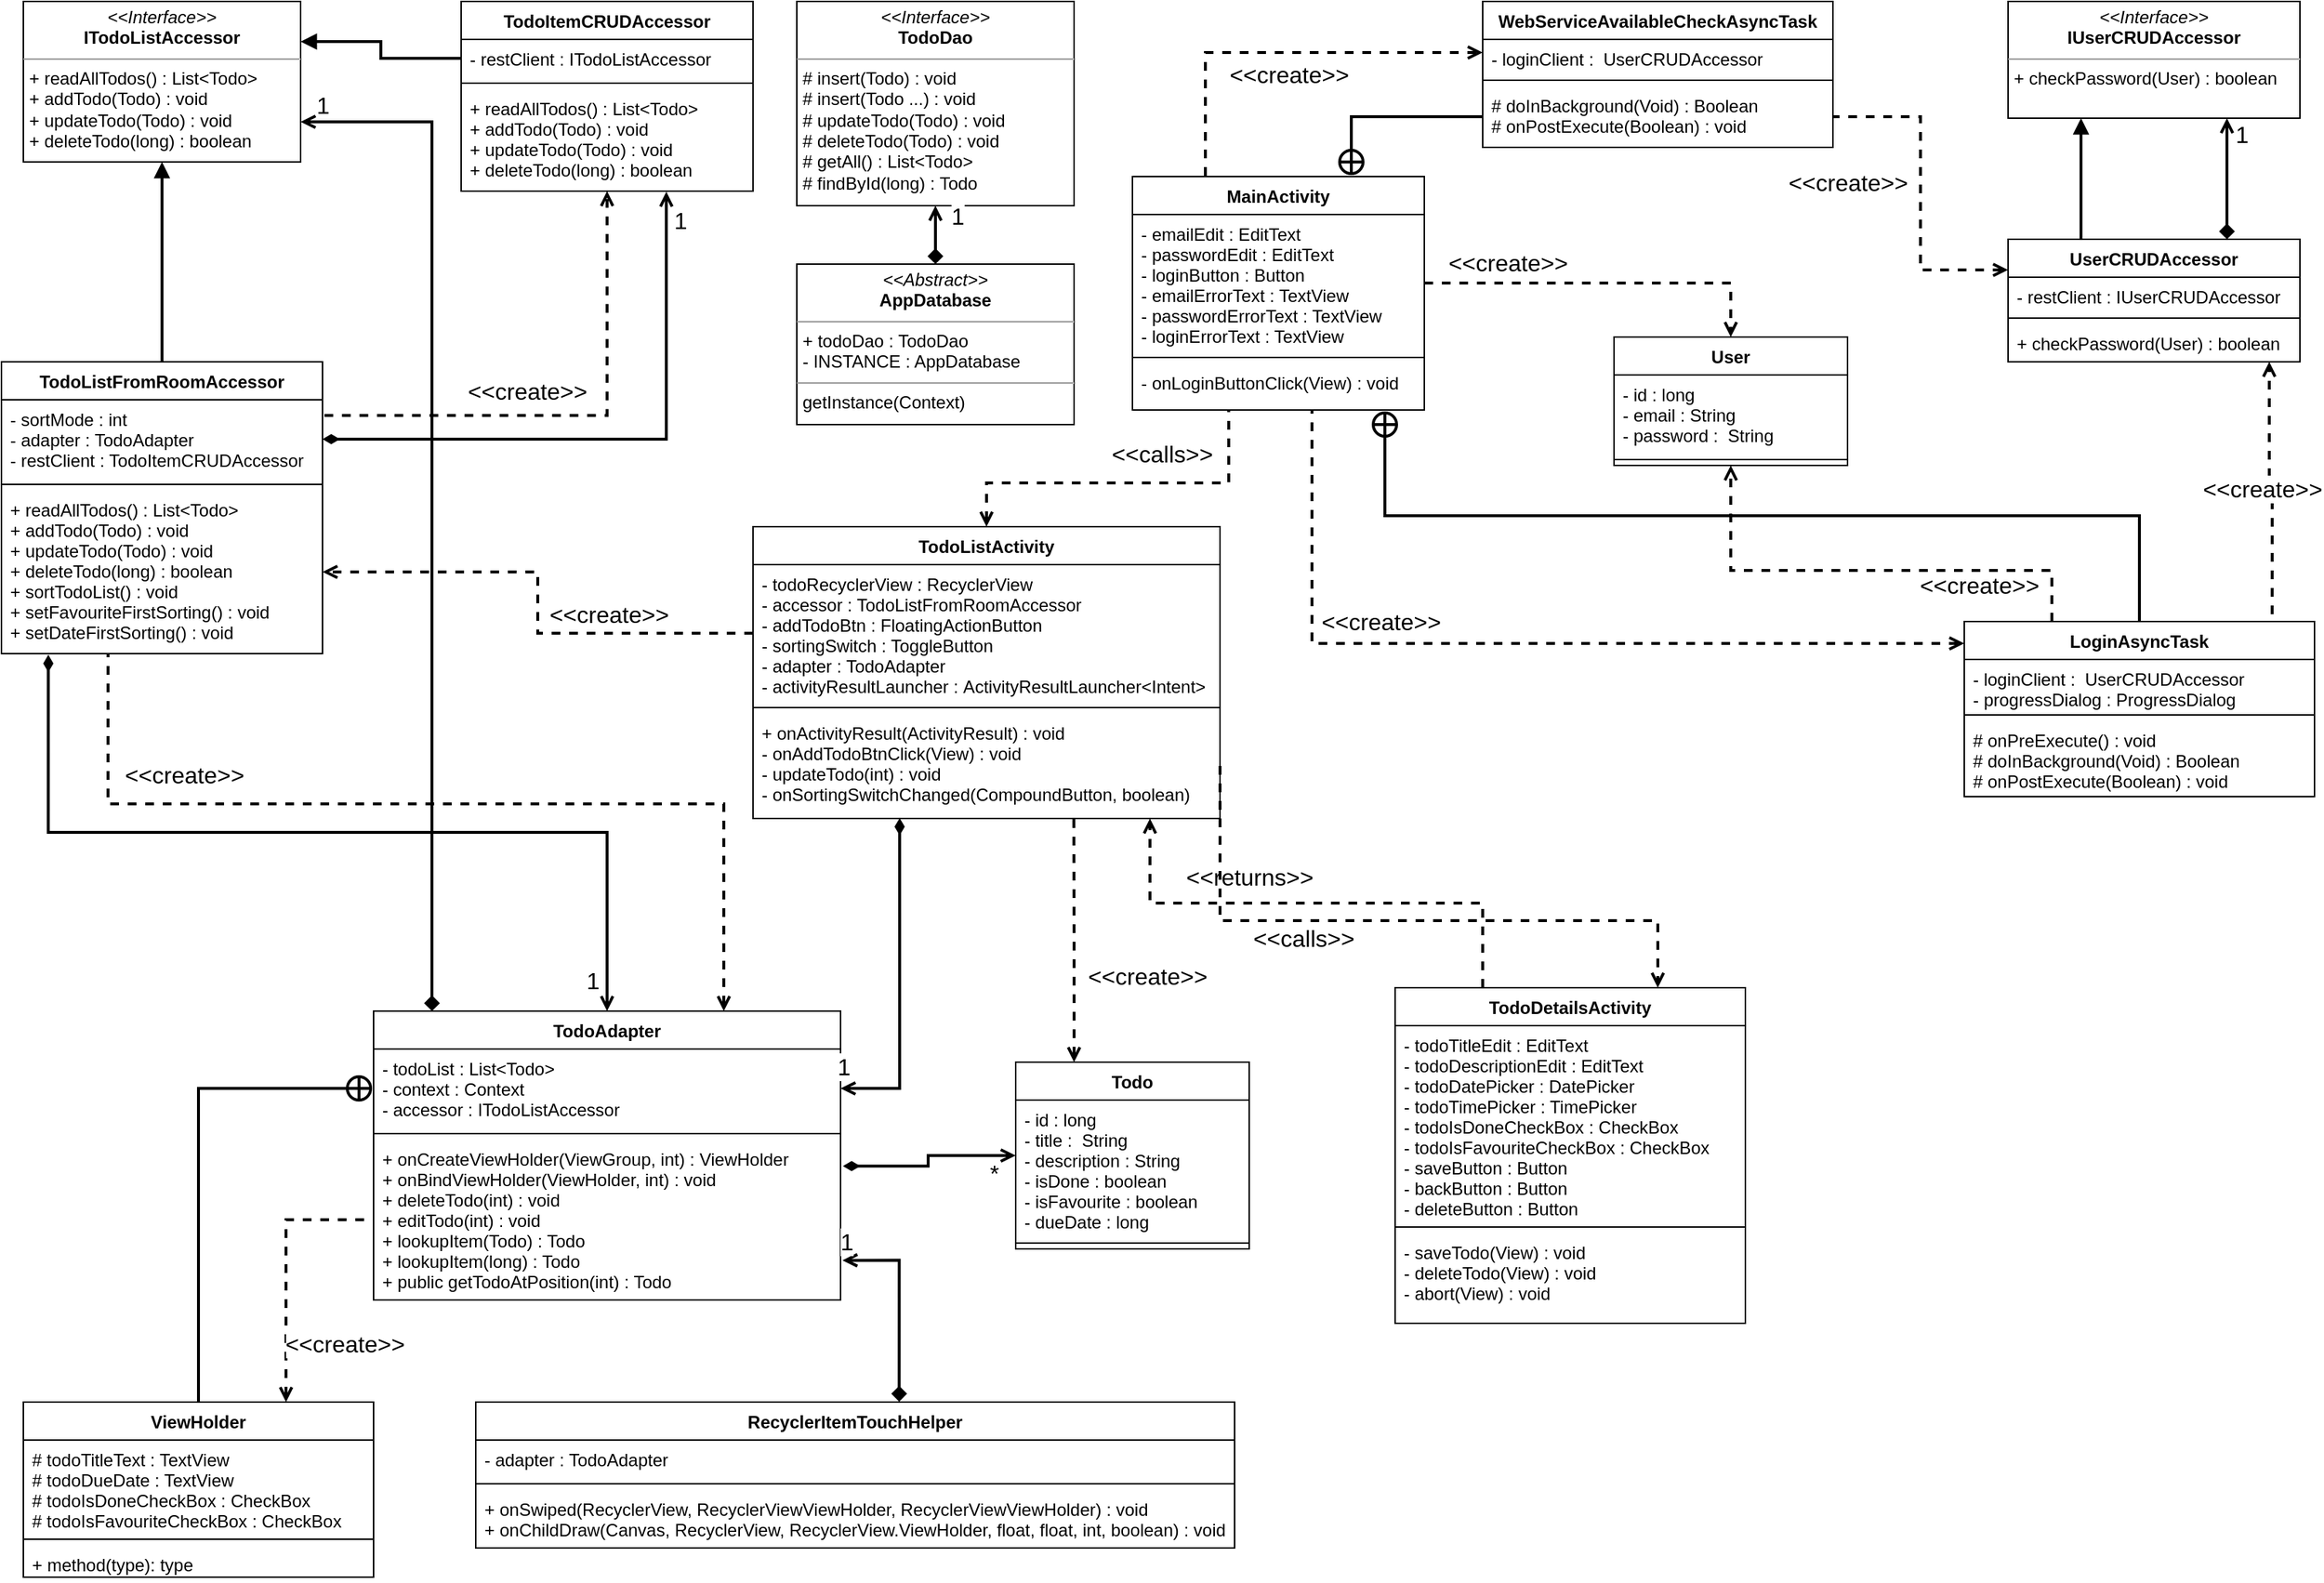 <mxfile version="20.5.3" type="embed"><diagram id="6t6grnH7xBqfOtE5CZCD" name="Page-1"><mxGraphModel dx="2167" dy="1180" grid="1" gridSize="10" guides="1" tooltips="1" connect="1" arrows="1" fold="1" page="1" pageScale="1" pageWidth="1654" pageHeight="1169" math="0" shadow="0"><root><mxCell id="0"/><mxCell id="1" parent="0"/><mxCell id="2" value="MainActivity" style="swimlane;fontStyle=1;align=center;verticalAlign=top;childLayout=stackLayout;horizontal=1;startSize=26;horizontalStack=0;resizeParent=1;resizeParentMax=0;resizeLast=0;collapsible=1;marginBottom=0;" vertex="1" parent="1"><mxGeometry x="800" y="160" width="200" height="160" as="geometry"/></mxCell><mxCell id="3" value="- emailEdit : EditText&#10;- passwordEdit : EditText&#10;- loginButton : Button&#10;- emailErrorText : TextView&#10;- passwordErrorText : TextView&#10;- loginErrorText : TextView" style="text;strokeColor=none;fillColor=none;align=left;verticalAlign=top;spacingLeft=4;spacingRight=4;overflow=hidden;rotatable=0;points=[[0,0.5],[1,0.5]];portConstraint=eastwest;" vertex="1" parent="2"><mxGeometry y="26" width="200" height="94" as="geometry"/></mxCell><mxCell id="4" value="" style="line;strokeWidth=1;fillColor=none;align=left;verticalAlign=middle;spacingTop=-1;spacingLeft=3;spacingRight=3;rotatable=0;labelPosition=right;points=[];portConstraint=eastwest;strokeColor=inherit;" vertex="1" parent="2"><mxGeometry y="120" width="200" height="8" as="geometry"/></mxCell><mxCell id="5" value="- onLoginButtonClick(View) : void" style="text;strokeColor=none;fillColor=none;align=left;verticalAlign=top;spacingLeft=4;spacingRight=4;overflow=hidden;rotatable=0;points=[[0,0.5],[1,0.5]];portConstraint=eastwest;" vertex="1" parent="2"><mxGeometry y="128" width="200" height="32" as="geometry"/></mxCell><mxCell id="93" style="edgeStyle=orthogonalEdgeStyle;rounded=0;orthogonalLoop=1;jettySize=auto;html=1;exitX=0;exitY=0.25;exitDx=0;exitDy=0;dashed=1;strokeColor=default;strokeWidth=2;fontSize=16;startArrow=open;startFill=0;endArrow=none;endFill=0;startSize=6;endSize=6;entryX=0.25;entryY=0;entryDx=0;entryDy=0;" edge="1" parent="1" target="2"><mxGeometry relative="1" as="geometry"><mxPoint x="1040" y="75" as="sourcePoint"/><mxPoint x="860" y="120" as="targetPoint"/><Array as="points"><mxPoint x="850" y="75"/></Array></mxGeometry></mxCell><mxCell id="94" value="&amp;lt;&amp;lt;create&amp;gt;&amp;gt;" style="edgeLabel;html=1;align=center;verticalAlign=middle;resizable=0;points=[];fontSize=16;" vertex="1" connectable="0" parent="93"><mxGeometry x="-0.028" y="1" relative="1" as="geometry"><mxPoint y="14" as="offset"/></mxGeometry></mxCell><mxCell id="6" value="WebServiceAvailableCheckAsyncTask" style="swimlane;fontStyle=1;align=center;verticalAlign=top;childLayout=stackLayout;horizontal=1;startSize=26;horizontalStack=0;resizeParent=1;resizeParentMax=0;resizeLast=0;collapsible=1;marginBottom=0;" vertex="1" parent="1"><mxGeometry x="1040" y="40" width="240" height="100" as="geometry"/></mxCell><mxCell id="7" value="- loginClient :  UserCRUDAccessor" style="text;strokeColor=none;fillColor=none;align=left;verticalAlign=top;spacingLeft=4;spacingRight=4;overflow=hidden;rotatable=0;points=[[0,0.5],[1,0.5]];portConstraint=eastwest;" vertex="1" parent="6"><mxGeometry y="26" width="240" height="24" as="geometry"/></mxCell><mxCell id="8" value="" style="line;strokeWidth=1;fillColor=none;align=left;verticalAlign=middle;spacingTop=-1;spacingLeft=3;spacingRight=3;rotatable=0;labelPosition=right;points=[];portConstraint=eastwest;strokeColor=inherit;" vertex="1" parent="6"><mxGeometry y="50" width="240" height="8" as="geometry"/></mxCell><mxCell id="9" value="# doInBackground(Void) : Boolean&#10;# onPostExecute(Boolean) : void" style="text;strokeColor=none;fillColor=none;align=left;verticalAlign=top;spacingLeft=4;spacingRight=4;overflow=hidden;rotatable=0;points=[[0,0.5],[1,0.5]];portConstraint=eastwest;" vertex="1" parent="6"><mxGeometry y="58" width="240" height="42" as="geometry"/></mxCell><mxCell id="73" style="edgeStyle=orthogonalEdgeStyle;rounded=0;orthogonalLoop=1;jettySize=auto;html=1;exitX=0.5;exitY=0;exitDx=0;exitDy=0;entryX=0.865;entryY=1;entryDx=0;entryDy=0;entryPerimeter=0;strokeWidth=2;startArrow=none;startFill=0;endArrow=circlePlus;endFill=0;strokeColor=default;" edge="1" parent="1" source="11" target="5"><mxGeometry relative="1" as="geometry"/></mxCell><mxCell id="83" style="edgeStyle=orthogonalEdgeStyle;rounded=0;orthogonalLoop=1;jettySize=auto;html=1;entryX=0.5;entryY=1;entryDx=0;entryDy=0;dashed=1;strokeColor=default;strokeWidth=2;fontSize=16;startArrow=none;startFill=0;endArrow=open;endFill=0;startSize=6;endSize=6;exitX=0.25;exitY=0;exitDx=0;exitDy=0;" edge="1" parent="1" source="11" target="31"><mxGeometry relative="1" as="geometry"><Array as="points"><mxPoint x="1430" y="430"/><mxPoint x="1210" y="430"/></Array></mxGeometry></mxCell><mxCell id="85" value="&amp;lt;&amp;lt;create&amp;gt;&amp;gt;" style="edgeLabel;html=1;align=center;verticalAlign=middle;resizable=0;points=[];fontSize=16;" vertex="1" connectable="0" parent="83"><mxGeometry x="0.116" y="1" relative="1" as="geometry"><mxPoint x="97" y="9" as="offset"/></mxGeometry></mxCell><mxCell id="11" value="LoginAsyncTask" style="swimlane;fontStyle=1;align=center;verticalAlign=top;childLayout=stackLayout;horizontal=1;startSize=26;horizontalStack=0;resizeParent=1;resizeParentMax=0;resizeLast=0;collapsible=1;marginBottom=0;" vertex="1" parent="1"><mxGeometry x="1370" y="465" width="240" height="120" as="geometry"/></mxCell><mxCell id="12" value="- loginClient :  UserCRUDAccessor&#10;- progressDialog : ProgressDialog" style="text;strokeColor=none;fillColor=none;align=left;verticalAlign=top;spacingLeft=4;spacingRight=4;overflow=hidden;rotatable=0;points=[[0,0.5],[1,0.5]];portConstraint=eastwest;" vertex="1" parent="11"><mxGeometry y="26" width="240" height="34" as="geometry"/></mxCell><mxCell id="13" value="" style="line;strokeWidth=1;fillColor=none;align=left;verticalAlign=middle;spacingTop=-1;spacingLeft=3;spacingRight=3;rotatable=0;labelPosition=right;points=[];portConstraint=eastwest;strokeColor=inherit;" vertex="1" parent="11"><mxGeometry y="60" width="240" height="8" as="geometry"/></mxCell><mxCell id="14" value="# onPreExecute() : void&#10;# doInBackground(Void) : Boolean&#10;# onPostExecute(Boolean) : void" style="text;strokeColor=none;fillColor=none;align=left;verticalAlign=top;spacingLeft=4;spacingRight=4;overflow=hidden;rotatable=0;points=[[0,0.5],[1,0.5]];portConstraint=eastwest;" vertex="1" parent="11"><mxGeometry y="68" width="240" height="52" as="geometry"/></mxCell><mxCell id="151" style="edgeStyle=orthogonalEdgeStyle;rounded=0;orthogonalLoop=1;jettySize=auto;html=1;exitX=0.25;exitY=0;exitDx=0;exitDy=0;dashed=1;strokeColor=default;strokeWidth=2;fontSize=16;startArrow=none;startFill=0;endArrow=open;endFill=0;startSize=6;endSize=6;entryX=0.85;entryY=1;entryDx=0;entryDy=0;entryPerimeter=0;" edge="1" parent="1" source="15" target="22"><mxGeometry relative="1" as="geometry"><mxPoint x="810" y="560" as="targetPoint"/></mxGeometry></mxCell><mxCell id="152" value="&amp;lt;&amp;lt;returns&amp;gt;&amp;gt;" style="edgeLabel;html=1;align=center;verticalAlign=middle;resizable=0;points=[];fontSize=16;" vertex="1" connectable="0" parent="151"><mxGeometry x="0.059" relative="1" as="geometry"><mxPoint x="-36" y="-18" as="offset"/></mxGeometry></mxCell><mxCell id="15" value="TodoDetailsActivity" style="swimlane;fontStyle=1;align=center;verticalAlign=top;childLayout=stackLayout;horizontal=1;startSize=26;horizontalStack=0;resizeParent=1;resizeParentMax=0;resizeLast=0;collapsible=1;marginBottom=0;" vertex="1" parent="1"><mxGeometry x="980" y="716" width="240" height="230" as="geometry"/></mxCell><mxCell id="16" value="- todoTitleEdit : EditText&#10;- todoDescriptionEdit : EditText&#10;- todoDatePicker : DatePicker&#10;- todoTimePicker : TimePicker&#10;- todoIsDoneCheckBox : CheckBox&#10;- todoIsFavouriteCheckBox : CheckBox&#10;- saveButton : Button&#10;- backButton : Button&#10;- deleteButton : Button" style="text;strokeColor=none;fillColor=none;align=left;verticalAlign=top;spacingLeft=4;spacingRight=4;overflow=hidden;rotatable=0;points=[[0,0.5],[1,0.5]];portConstraint=eastwest;" vertex="1" parent="15"><mxGeometry y="26" width="240" height="134" as="geometry"/></mxCell><mxCell id="17" value="" style="line;strokeWidth=1;fillColor=none;align=left;verticalAlign=middle;spacingTop=-1;spacingLeft=3;spacingRight=3;rotatable=0;labelPosition=right;points=[];portConstraint=eastwest;strokeColor=inherit;" vertex="1" parent="15"><mxGeometry y="160" width="240" height="8" as="geometry"/></mxCell><mxCell id="18" value="- saveTodo(View) : void&#10;- deleteTodo(View) : void&#10;- abort(View) : void" style="text;strokeColor=none;fillColor=none;align=left;verticalAlign=top;spacingLeft=4;spacingRight=4;overflow=hidden;rotatable=0;points=[[0,0.5],[1,0.5]];portConstraint=eastwest;" vertex="1" parent="15"><mxGeometry y="168" width="240" height="62" as="geometry"/></mxCell><mxCell id="155" value="&amp;lt;&amp;lt;calls&amp;gt;&amp;gt;" style="edgeStyle=orthogonalEdgeStyle;rounded=0;orthogonalLoop=1;jettySize=auto;html=1;exitX=0.5;exitY=0;exitDx=0;exitDy=0;entryX=0.33;entryY=1;entryDx=0;entryDy=0;entryPerimeter=0;dashed=1;strokeColor=default;strokeWidth=2;fontSize=16;startArrow=open;startFill=0;endArrow=none;endFill=0;startSize=6;endSize=6;" edge="1" parent="1" source="19" target="5"><mxGeometry x="0.22" y="20" relative="1" as="geometry"><Array as="points"><mxPoint x="700" y="370"/><mxPoint x="866" y="370"/></Array><mxPoint as="offset"/></mxGeometry></mxCell><mxCell id="19" value="TodoListActivity" style="swimlane;fontStyle=1;align=center;verticalAlign=top;childLayout=stackLayout;horizontal=1;startSize=26;horizontalStack=0;resizeParent=1;resizeParentMax=0;resizeLast=0;collapsible=1;marginBottom=0;" vertex="1" parent="1"><mxGeometry x="540" y="400" width="320" height="200" as="geometry"/></mxCell><mxCell id="20" value="- todoRecyclerView : RecyclerView&#10;- accessor : TodoListFromRoomAccessor&#10;- addTodoBtn : FloatingActionButton&#10;- sortingSwitch : ToggleButton&#10;- adapter : TodoAdapter&#10;- activityResultLauncher : ActivityResultLauncher&lt;Intent&gt;" style="text;strokeColor=none;fillColor=none;align=left;verticalAlign=top;spacingLeft=4;spacingRight=4;overflow=hidden;rotatable=0;points=[[0,0.5],[1,0.5]];portConstraint=eastwest;" vertex="1" parent="19"><mxGeometry y="26" width="320" height="94" as="geometry"/></mxCell><mxCell id="21" value="" style="line;strokeWidth=1;fillColor=none;align=left;verticalAlign=middle;spacingTop=-1;spacingLeft=3;spacingRight=3;rotatable=0;labelPosition=right;points=[];portConstraint=eastwest;strokeColor=inherit;" vertex="1" parent="19"><mxGeometry y="120" width="320" height="8" as="geometry"/></mxCell><mxCell id="22" value="+ onActivityResult(ActivityResult) : void&#10;- onAddTodoBtnClick(View) : void&#10;- updateTodo(int) : void&#10;- onSortingSwitchChanged(CompoundButton, boolean)&#10;" style="text;strokeColor=none;fillColor=none;align=left;verticalAlign=top;spacingLeft=4;spacingRight=4;overflow=hidden;rotatable=0;points=[[0,0.5],[1,0.5]];portConstraint=eastwest;" vertex="1" parent="19"><mxGeometry y="128" width="320" height="72" as="geometry"/></mxCell><mxCell id="147" style="edgeStyle=orthogonalEdgeStyle;rounded=0;orthogonalLoop=1;jettySize=auto;html=1;exitX=0.25;exitY=0;exitDx=0;exitDy=0;entryX=0.687;entryY=1.006;entryDx=0;entryDy=0;entryPerimeter=0;strokeColor=default;strokeWidth=2;fontSize=16;startArrow=open;startFill=0;endArrow=none;endFill=0;startSize=6;endSize=6;dashed=1;" edge="1" parent="1" source="27" target="22"><mxGeometry relative="1" as="geometry"/></mxCell><mxCell id="148" value="&amp;lt;&amp;lt;create&amp;gt;&amp;gt;" style="edgeLabel;html=1;align=center;verticalAlign=middle;resizable=0;points=[];fontSize=16;" vertex="1" connectable="0" parent="147"><mxGeometry x="-0.17" y="-3" relative="1" as="geometry"><mxPoint x="47" y="10" as="offset"/></mxGeometry></mxCell><mxCell id="27" value="Todo" style="swimlane;fontStyle=1;align=center;verticalAlign=top;childLayout=stackLayout;horizontal=1;startSize=26;horizontalStack=0;resizeParent=1;resizeParentMax=0;resizeLast=0;collapsible=1;marginBottom=0;" vertex="1" parent="1"><mxGeometry x="720" y="767" width="160" height="128" as="geometry"/></mxCell><mxCell id="28" value="- id : long&#10;- title :  String&#10;- description : String&#10;- isDone : boolean&#10;- isFavourite : boolean&#10;- dueDate : long" style="text;strokeColor=none;fillColor=none;align=left;verticalAlign=top;spacingLeft=4;spacingRight=4;overflow=hidden;rotatable=0;points=[[0,0.5],[1,0.5]];portConstraint=eastwest;" vertex="1" parent="27"><mxGeometry y="26" width="160" height="94" as="geometry"/></mxCell><mxCell id="29" value="" style="line;strokeWidth=1;fillColor=none;align=left;verticalAlign=middle;spacingTop=-1;spacingLeft=3;spacingRight=3;rotatable=0;labelPosition=right;points=[];portConstraint=eastwest;strokeColor=inherit;" vertex="1" parent="27"><mxGeometry y="120" width="160" height="8" as="geometry"/></mxCell><mxCell id="31" value="User" style="swimlane;fontStyle=1;align=center;verticalAlign=top;childLayout=stackLayout;horizontal=1;startSize=26;horizontalStack=0;resizeParent=1;resizeParentMax=0;resizeLast=0;collapsible=1;marginBottom=0;" vertex="1" parent="1"><mxGeometry x="1130" y="270" width="160" height="88" as="geometry"/></mxCell><mxCell id="32" value="- id : long&#10;- email : String&#10;- password :  String&#10;" style="text;strokeColor=none;fillColor=none;align=left;verticalAlign=top;spacingLeft=4;spacingRight=4;overflow=hidden;rotatable=0;points=[[0,0.5],[1,0.5]];portConstraint=eastwest;" vertex="1" parent="31"><mxGeometry y="26" width="160" height="54" as="geometry"/></mxCell><mxCell id="33" value="" style="line;strokeWidth=1;fillColor=none;align=left;verticalAlign=middle;spacingTop=-1;spacingLeft=3;spacingRight=3;rotatable=0;labelPosition=right;points=[];portConstraint=eastwest;strokeColor=inherit;" vertex="1" parent="31"><mxGeometry y="80" width="160" height="8" as="geometry"/></mxCell><mxCell id="35" value="&lt;p style=&quot;margin:0px;margin-top:4px;text-align:center;&quot;&gt;&lt;i&gt;&amp;lt;&amp;lt;Interface&amp;gt;&amp;gt;&lt;/i&gt;&lt;br&gt;&lt;b&gt;TodoDao&lt;/b&gt;&lt;/p&gt;&lt;hr size=&quot;1&quot;&gt;&lt;p style=&quot;margin:0px;margin-left:4px;&quot;&gt;# insert(Todo) : void&lt;/p&gt;&lt;p style=&quot;margin:0px;margin-left:4px;&quot;&gt;# insert(Todo ...) : void&lt;/p&gt;&lt;p style=&quot;margin:0px;margin-left:4px;&quot;&gt;# updateTodo(Todo) : void&lt;/p&gt;&lt;p style=&quot;margin:0px;margin-left:4px;&quot;&gt;# deleteTodo(Todo) : void&lt;/p&gt;&lt;p style=&quot;margin:0px;margin-left:4px;&quot;&gt;# getAll() : List&amp;lt;Todo&amp;gt;&lt;/p&gt;&lt;p style=&quot;margin:0px;margin-left:4px;&quot;&gt;# findById(long) : Todo&lt;/p&gt;" style="verticalAlign=top;align=left;overflow=fill;fontSize=12;fontFamily=Helvetica;html=1;" vertex="1" parent="1"><mxGeometry x="570" y="40" width="190" height="140" as="geometry"/></mxCell><mxCell id="106" style="edgeStyle=orthogonalEdgeStyle;rounded=0;orthogonalLoop=1;jettySize=auto;html=1;entryX=1;entryY=0.75;entryDx=0;entryDy=0;strokeColor=default;strokeWidth=2;fontSize=16;startArrow=diamond;startFill=1;endArrow=open;endFill=0;startSize=6;endSize=6;" edge="1" parent="1" source="36" target="58"><mxGeometry relative="1" as="geometry"><Array as="points"><mxPoint x="320" y="123"/></Array></mxGeometry></mxCell><mxCell id="107" value="1" style="edgeLabel;html=1;align=center;verticalAlign=middle;resizable=0;points=[];fontSize=16;" vertex="1" connectable="0" parent="106"><mxGeometry x="0.865" y="-1" relative="1" as="geometry"><mxPoint x="-32" y="-11" as="offset"/></mxGeometry></mxCell><mxCell id="108" style="edgeStyle=orthogonalEdgeStyle;rounded=0;orthogonalLoop=1;jettySize=auto;html=1;exitX=0.75;exitY=0;exitDx=0;exitDy=0;strokeColor=default;strokeWidth=2;fontSize=16;startArrow=open;startFill=0;endArrow=none;endFill=0;startSize=6;endSize=6;dashed=1;entryX=0.332;entryY=1;entryDx=0;entryDy=0;entryPerimeter=0;" edge="1" parent="1" source="36" target="66"><mxGeometry relative="1" as="geometry"><mxPoint x="300" y="320" as="targetPoint"/><Array as="points"><mxPoint x="520" y="590"/><mxPoint x="98" y="590"/></Array></mxGeometry></mxCell><mxCell id="109" value="&amp;lt;&amp;lt;create&amp;gt;&amp;gt;" style="edgeLabel;html=1;align=center;verticalAlign=middle;resizable=0;points=[];fontSize=16;" vertex="1" connectable="0" parent="108"><mxGeometry x="-0.02" relative="1" as="geometry"><mxPoint x="-185" y="-20" as="offset"/></mxGeometry></mxCell><mxCell id="113" style="edgeStyle=orthogonalEdgeStyle;rounded=0;orthogonalLoop=1;jettySize=auto;html=1;exitX=0.5;exitY=0;exitDx=0;exitDy=0;entryX=0.146;entryY=1.007;entryDx=0;entryDy=0;strokeColor=default;strokeWidth=2;fontSize=16;startArrow=open;startFill=0;endArrow=diamondThin;endFill=1;startSize=6;endSize=6;entryPerimeter=0;" edge="1" parent="1" source="36" target="66"><mxGeometry relative="1" as="geometry"/></mxCell><mxCell id="114" value="1" style="edgeLabel;html=1;align=center;verticalAlign=middle;resizable=0;points=[];fontSize=16;" vertex="1" connectable="0" parent="113"><mxGeometry x="-0.862" y="-1" relative="1" as="geometry"><mxPoint x="-11" y="22" as="offset"/></mxGeometry></mxCell><mxCell id="36" value="TodoAdapter" style="swimlane;fontStyle=1;align=center;verticalAlign=top;childLayout=stackLayout;horizontal=1;startSize=26;horizontalStack=0;resizeParent=1;resizeParentMax=0;resizeLast=0;collapsible=1;marginBottom=0;" vertex="1" parent="1"><mxGeometry x="280" y="732" width="320" height="198" as="geometry"/></mxCell><mxCell id="37" value="- todoList : List&lt;Todo&gt;&#10;- context : Context&#10;- accessor : ITodoListAccessor" style="text;strokeColor=none;fillColor=none;align=left;verticalAlign=top;spacingLeft=4;spacingRight=4;overflow=hidden;rotatable=0;points=[[0,0.5],[1,0.5]];portConstraint=eastwest;" vertex="1" parent="36"><mxGeometry y="26" width="320" height="54" as="geometry"/></mxCell><mxCell id="38" value="" style="line;strokeWidth=1;fillColor=none;align=left;verticalAlign=middle;spacingTop=-1;spacingLeft=3;spacingRight=3;rotatable=0;labelPosition=right;points=[];portConstraint=eastwest;strokeColor=inherit;" vertex="1" parent="36"><mxGeometry y="80" width="320" height="8" as="geometry"/></mxCell><mxCell id="39" value="+ onCreateViewHolder(ViewGroup, int) : ViewHolder&#10;+ onBindViewHolder(ViewHolder, int) : void&#10;+ deleteTodo(int) : void&#10;+ editTodo(int) : void&#10;+ lookupItem(Todo) : Todo&#10;+ lookupItem(long) : Todo&#10;+ public getTodoAtPosition(int) : Todo" style="text;strokeColor=none;fillColor=none;align=left;verticalAlign=top;spacingLeft=4;spacingRight=4;overflow=hidden;rotatable=0;points=[[0,0.5],[1,0.5]];portConstraint=eastwest;" vertex="1" parent="36"><mxGeometry y="88" width="320" height="110" as="geometry"/></mxCell><mxCell id="98" style="edgeStyle=orthogonalEdgeStyle;rounded=0;orthogonalLoop=1;jettySize=auto;html=1;exitX=0.5;exitY=0;exitDx=0;exitDy=0;entryX=0;entryY=0.5;entryDx=0;entryDy=0;strokeColor=default;strokeWidth=2;fontSize=16;startArrow=none;startFill=0;endArrow=circlePlus;endFill=0;startSize=6;endSize=6;" edge="1" parent="1" source="40" target="37"><mxGeometry relative="1" as="geometry"/></mxCell><mxCell id="99" style="edgeStyle=orthogonalEdgeStyle;rounded=0;orthogonalLoop=1;jettySize=auto;html=1;exitX=0.75;exitY=0;exitDx=0;exitDy=0;entryX=0;entryY=0.5;entryDx=0;entryDy=0;strokeColor=default;strokeWidth=2;fontSize=16;startArrow=open;startFill=0;endArrow=none;endFill=0;startSize=6;endSize=6;dashed=1;" edge="1" parent="1" source="40" target="39"><mxGeometry relative="1" as="geometry"/></mxCell><mxCell id="100" value="&amp;lt;&amp;lt;create&amp;gt;&amp;gt;" style="edgeLabel;html=1;align=center;verticalAlign=middle;resizable=0;points=[];fontSize=16;" vertex="1" connectable="0" parent="99"><mxGeometry x="0.537" y="4" relative="1" as="geometry"><mxPoint x="23" y="89" as="offset"/></mxGeometry></mxCell><mxCell id="40" value="ViewHolder" style="swimlane;fontStyle=1;align=center;verticalAlign=top;childLayout=stackLayout;horizontal=1;startSize=26;horizontalStack=0;resizeParent=1;resizeParentMax=0;resizeLast=0;collapsible=1;marginBottom=0;" vertex="1" parent="1"><mxGeometry x="40" y="1000" width="240" height="120" as="geometry"/></mxCell><mxCell id="41" value="# todoTitleText : TextView&#10;# todoDueDate : TextView&#10;# todoIsDoneCheckBox : CheckBox&#10;# todoIsFavouriteCheckBox : CheckBox" style="text;strokeColor=none;fillColor=none;align=left;verticalAlign=top;spacingLeft=4;spacingRight=4;overflow=hidden;rotatable=0;points=[[0,0.5],[1,0.5]];portConstraint=eastwest;" vertex="1" parent="40"><mxGeometry y="26" width="240" height="64" as="geometry"/></mxCell><mxCell id="42" value="" style="line;strokeWidth=1;fillColor=none;align=left;verticalAlign=middle;spacingTop=-1;spacingLeft=3;spacingRight=3;rotatable=0;labelPosition=right;points=[];portConstraint=eastwest;strokeColor=inherit;" vertex="1" parent="40"><mxGeometry y="90" width="240" height="8" as="geometry"/></mxCell><mxCell id="43" value="+ method(type): type" style="text;strokeColor=none;fillColor=none;align=left;verticalAlign=top;spacingLeft=4;spacingRight=4;overflow=hidden;rotatable=0;points=[[0,0.5],[1,0.5]];portConstraint=eastwest;" vertex="1" parent="40"><mxGeometry y="98" width="240" height="22" as="geometry"/></mxCell><mxCell id="105" value="1" style="edgeStyle=orthogonalEdgeStyle;rounded=0;orthogonalLoop=1;jettySize=auto;html=1;exitX=0.5;exitY=0;exitDx=0;exitDy=0;strokeColor=default;strokeWidth=2;fontSize=16;startArrow=diamond;startFill=1;endArrow=open;endFill=0;startSize=6;endSize=6;" edge="1" parent="1" source="53" target="35"><mxGeometry x="0.667" y="-15" relative="1" as="geometry"><mxPoint as="offset"/></mxGeometry></mxCell><mxCell id="53" value="&lt;p style=&quot;margin:0px;margin-top:4px;text-align:center;&quot;&gt;&lt;i&gt;&amp;lt;&amp;lt;Abstract&amp;gt;&amp;gt;&lt;/i&gt;&lt;br&gt;&lt;b&gt;AppDatabase&lt;/b&gt;&lt;/p&gt;&lt;hr size=&quot;1&quot;&gt;&lt;p style=&quot;margin:0px;margin-left:4px;&quot;&gt;+ todoDao : TodoDao&lt;br&gt;&lt;/p&gt;&lt;p style=&quot;margin:0px;margin-left:4px;&quot;&gt;- INSTANCE : AppDatabase&lt;/p&gt;&lt;hr size=&quot;1&quot;&gt;&lt;p style=&quot;margin:0px;margin-left:4px;&quot;&gt;getInstance(Context)&lt;/p&gt;" style="verticalAlign=top;align=left;overflow=fill;fontSize=12;fontFamily=Helvetica;html=1;" vertex="1" parent="1"><mxGeometry x="570" y="220" width="190" height="110" as="geometry"/></mxCell><mxCell id="103" style="edgeStyle=orthogonalEdgeStyle;rounded=0;orthogonalLoop=1;jettySize=auto;html=1;exitX=0.558;exitY=-0.003;exitDx=0;exitDy=0;entryX=1.004;entryY=0.753;entryDx=0;entryDy=0;strokeColor=default;strokeWidth=2;fontSize=16;startArrow=diamond;startFill=1;endArrow=open;endFill=0;startSize=6;endSize=6;entryPerimeter=0;exitPerimeter=0;" edge="1" parent="1" source="54" target="39"><mxGeometry relative="1" as="geometry"/></mxCell><mxCell id="144" value="1" style="edgeLabel;html=1;align=center;verticalAlign=middle;resizable=0;points=[];fontSize=16;" vertex="1" connectable="0" parent="103"><mxGeometry x="0.638" y="1" relative="1" as="geometry"><mxPoint x="-22" y="-14" as="offset"/></mxGeometry></mxCell><mxCell id="54" value="RecyclerItemTouchHelper" style="swimlane;fontStyle=1;align=center;verticalAlign=top;childLayout=stackLayout;horizontal=1;startSize=26;horizontalStack=0;resizeParent=1;resizeParentMax=0;resizeLast=0;collapsible=1;marginBottom=0;" vertex="1" parent="1"><mxGeometry x="350" y="1000" width="520" height="100" as="geometry"/></mxCell><mxCell id="55" value="- adapter : TodoAdapter" style="text;strokeColor=none;fillColor=none;align=left;verticalAlign=top;spacingLeft=4;spacingRight=4;overflow=hidden;rotatable=0;points=[[0,0.5],[1,0.5]];portConstraint=eastwest;" vertex="1" parent="54"><mxGeometry y="26" width="520" height="26" as="geometry"/></mxCell><mxCell id="56" value="" style="line;strokeWidth=1;fillColor=none;align=left;verticalAlign=middle;spacingTop=-1;spacingLeft=3;spacingRight=3;rotatable=0;labelPosition=right;points=[];portConstraint=eastwest;strokeColor=inherit;" vertex="1" parent="54"><mxGeometry y="52" width="520" height="8" as="geometry"/></mxCell><mxCell id="57" value="+ onSwiped(RecyclerView, RecyclerViewViewHolder, RecyclerViewViewHolder) : void&#10;+ onChildDraw(Canvas, RecyclerView, RecyclerView.ViewHolder, float, float, int, boolean) : void" style="text;strokeColor=none;fillColor=none;align=left;verticalAlign=top;spacingLeft=4;spacingRight=4;overflow=hidden;rotatable=0;points=[[0,0.5],[1,0.5]];portConstraint=eastwest;" vertex="1" parent="54"><mxGeometry y="60" width="520" height="40" as="geometry"/></mxCell><mxCell id="58" value="&lt;p style=&quot;margin:0px;margin-top:4px;text-align:center;&quot;&gt;&lt;i&gt;&amp;lt;&amp;lt;Interface&amp;gt;&amp;gt;&lt;/i&gt;&lt;br&gt;&lt;b&gt;ITodoListAccessor&lt;/b&gt;&lt;/p&gt;&lt;hr size=&quot;1&quot;&gt;&lt;p style=&quot;margin:0px;margin-left:4px;&quot;&gt;&lt;span style=&quot;background-color: initial;&quot;&gt;+ readAllTodos() : List&amp;lt;Todo&amp;gt;&lt;/span&gt;&lt;/p&gt;&lt;p style=&quot;margin:0px;margin-left:4px;&quot;&gt;&lt;span style=&quot;background-color: initial;&quot;&gt;+ addTodo(Todo) : void&lt;/span&gt;&lt;/p&gt;&lt;p style=&quot;margin:0px;margin-left:4px;&quot;&gt;&lt;span style=&quot;background-color: initial;&quot;&gt;+ updateTodo(Todo) : void&lt;/span&gt;&lt;/p&gt;&lt;p style=&quot;margin:0px;margin-left:4px;&quot;&gt;&lt;span style=&quot;background-color: initial;&quot;&gt;+ deleteTodo(long) : boolean&lt;/span&gt;&lt;/p&gt;" style="verticalAlign=top;align=left;overflow=fill;fontSize=12;fontFamily=Helvetica;html=1;" vertex="1" parent="1"><mxGeometry x="40" y="40" width="190" height="110" as="geometry"/></mxCell><mxCell id="59" value="TodoItemCRUDAccessor" style="swimlane;fontStyle=1;align=center;verticalAlign=top;childLayout=stackLayout;horizontal=1;startSize=26;horizontalStack=0;resizeParent=1;resizeParentMax=0;resizeLast=0;collapsible=1;marginBottom=0;" vertex="1" parent="1"><mxGeometry x="340" y="40" width="200" height="130" as="geometry"/></mxCell><mxCell id="60" value="- restClient : ITodoListAccessor" style="text;strokeColor=none;fillColor=none;align=left;verticalAlign=top;spacingLeft=4;spacingRight=4;overflow=hidden;rotatable=0;points=[[0,0.5],[1,0.5]];portConstraint=eastwest;" vertex="1" parent="59"><mxGeometry y="26" width="200" height="26" as="geometry"/></mxCell><mxCell id="61" value="" style="line;strokeWidth=1;fillColor=none;align=left;verticalAlign=middle;spacingTop=-1;spacingLeft=3;spacingRight=3;rotatable=0;labelPosition=right;points=[];portConstraint=eastwest;strokeColor=inherit;" vertex="1" parent="59"><mxGeometry y="52" width="200" height="8" as="geometry"/></mxCell><mxCell id="62" value="+ readAllTodos() : List&lt;Todo&gt;&#10;+ addTodo(Todo) : void&#10;+ updateTodo(Todo) : void&#10;+ deleteTodo(long) : boolean" style="text;strokeColor=none;fillColor=none;align=left;verticalAlign=top;spacingLeft=4;spacingRight=4;overflow=hidden;rotatable=0;points=[[0,0.5],[1,0.5]];portConstraint=eastwest;" vertex="1" parent="59"><mxGeometry y="60" width="200" height="70" as="geometry"/></mxCell><mxCell id="96" style="edgeStyle=orthogonalEdgeStyle;rounded=0;orthogonalLoop=1;jettySize=auto;html=1;exitX=0.5;exitY=0;exitDx=0;exitDy=0;entryX=0.5;entryY=1;entryDx=0;entryDy=0;strokeColor=default;strokeWidth=2;fontSize=16;startArrow=none;startFill=0;endArrow=block;endFill=1;startSize=6;endSize=6;" edge="1" parent="1" source="63" target="58"><mxGeometry relative="1" as="geometry"/></mxCell><mxCell id="63" value="TodoListFromRoomAccessor" style="swimlane;fontStyle=1;align=center;verticalAlign=top;childLayout=stackLayout;horizontal=1;startSize=26;horizontalStack=0;resizeParent=1;resizeParentMax=0;resizeLast=0;collapsible=1;marginBottom=0;" vertex="1" parent="1"><mxGeometry x="25" y="287" width="220" height="200" as="geometry"/></mxCell><mxCell id="64" value="- sortMode : int&#10;- adapter : TodoAdapter&#10;- restClient : TodoItemCRUDAccessor" style="text;strokeColor=none;fillColor=none;align=left;verticalAlign=top;spacingLeft=4;spacingRight=4;overflow=hidden;rotatable=0;points=[[0,0.5],[1,0.5]];portConstraint=eastwest;" vertex="1" parent="63"><mxGeometry y="26" width="220" height="54" as="geometry"/></mxCell><mxCell id="65" value="" style="line;strokeWidth=1;fillColor=none;align=left;verticalAlign=middle;spacingTop=-1;spacingLeft=3;spacingRight=3;rotatable=0;labelPosition=right;points=[];portConstraint=eastwest;strokeColor=inherit;" vertex="1" parent="63"><mxGeometry y="80" width="220" height="8" as="geometry"/></mxCell><mxCell id="66" value="+ readAllTodos() : List&lt;Todo&gt;&#10;+ addTodo(Todo) : void&#10;+ updateTodo(Todo) : void&#10;+ deleteTodo(long) : boolean&#10;+ sortTodoList() : void&#10;+ setFavouriteFirstSorting() : void&#10;+ setDateFirstSorting() : void&#10;" style="text;strokeColor=none;fillColor=none;align=left;verticalAlign=top;spacingLeft=4;spacingRight=4;overflow=hidden;rotatable=0;points=[[0,0.5],[1,0.5]];portConstraint=eastwest;" vertex="1" parent="63"><mxGeometry y="88" width="220" height="112" as="geometry"/></mxCell><mxCell id="67" value="&lt;p style=&quot;margin:0px;margin-top:4px;text-align:center;&quot;&gt;&lt;i&gt;&amp;lt;&amp;lt;Interface&amp;gt;&amp;gt;&lt;/i&gt;&lt;br&gt;&lt;b&gt;IUserCRUDAccessor&lt;/b&gt;&lt;/p&gt;&lt;hr size=&quot;1&quot;&gt;&lt;p style=&quot;margin:0px;margin-left:4px;&quot;&gt;&lt;span style=&quot;background-color: initial;&quot;&gt;+ checkPassword(User) : boolean&lt;/span&gt;&lt;br&gt;&lt;/p&gt;" style="verticalAlign=top;align=left;overflow=fill;fontSize=12;fontFamily=Helvetica;html=1;" vertex="1" parent="1"><mxGeometry x="1400" y="40" width="200" height="80" as="geometry"/></mxCell><mxCell id="74" style="edgeStyle=orthogonalEdgeStyle;rounded=0;orthogonalLoop=1;jettySize=auto;html=1;exitX=0.25;exitY=0;exitDx=0;exitDy=0;entryX=0.25;entryY=1;entryDx=0;entryDy=0;strokeColor=default;strokeWidth=2;startArrow=none;startFill=0;endArrow=block;endFill=1;" edge="1" parent="1" source="68" target="67"><mxGeometry relative="1" as="geometry"/></mxCell><mxCell id="75" value="&lt;font style=&quot;font-size: 16px;&quot;&gt;1&lt;/font&gt;" style="edgeStyle=orthogonalEdgeStyle;rounded=0;orthogonalLoop=1;jettySize=auto;html=1;exitX=0.75;exitY=0;exitDx=0;exitDy=0;entryX=0.75;entryY=1;entryDx=0;entryDy=0;strokeColor=default;strokeWidth=2;startArrow=diamond;startFill=1;endArrow=open;endFill=0;" edge="1" parent="1" source="68" target="67"><mxGeometry x="0.75" y="-10" relative="1" as="geometry"><mxPoint as="offset"/></mxGeometry></mxCell><mxCell id="68" value="UserCRUDAccessor" style="swimlane;fontStyle=1;align=center;verticalAlign=top;childLayout=stackLayout;horizontal=1;startSize=26;horizontalStack=0;resizeParent=1;resizeParentMax=0;resizeLast=0;collapsible=1;marginBottom=0;" vertex="1" parent="1"><mxGeometry x="1400" y="203" width="200" height="84" as="geometry"/></mxCell><mxCell id="69" value="- restClient : IUserCRUDAccessor" style="text;strokeColor=none;fillColor=none;align=left;verticalAlign=top;spacingLeft=4;spacingRight=4;overflow=hidden;rotatable=0;points=[[0,0.5],[1,0.5]];portConstraint=eastwest;" vertex="1" parent="68"><mxGeometry y="26" width="200" height="24" as="geometry"/></mxCell><mxCell id="70" value="" style="line;strokeWidth=1;fillColor=none;align=left;verticalAlign=middle;spacingTop=-1;spacingLeft=3;spacingRight=3;rotatable=0;labelPosition=right;points=[];portConstraint=eastwest;strokeColor=inherit;" vertex="1" parent="68"><mxGeometry y="50" width="200" height="8" as="geometry"/></mxCell><mxCell id="71" value="+ checkPassword(User) : boolean" style="text;strokeColor=none;fillColor=none;align=left;verticalAlign=top;spacingLeft=4;spacingRight=4;overflow=hidden;rotatable=0;points=[[0,0.5],[1,0.5]];portConstraint=eastwest;" vertex="1" parent="68"><mxGeometry y="58" width="200" height="26" as="geometry"/></mxCell><mxCell id="72" style="edgeStyle=orthogonalEdgeStyle;rounded=0;orthogonalLoop=1;jettySize=auto;html=1;exitX=0.75;exitY=0;exitDx=0;exitDy=0;endArrow=none;endFill=0;startArrow=circlePlus;startFill=0;strokeWidth=2;entryX=0;entryY=0.5;entryDx=0;entryDy=0;" edge="1" parent="1" source="2" target="9"><mxGeometry relative="1" as="geometry"/></mxCell><mxCell id="78" style="edgeStyle=orthogonalEdgeStyle;rounded=0;orthogonalLoop=1;jettySize=auto;html=1;exitX=0;exitY=0.25;exitDx=0;exitDy=0;strokeColor=default;strokeWidth=2;fontSize=16;startArrow=open;startFill=0;endArrow=none;endFill=0;dashed=1;endSize=6;startSize=6;entryX=1;entryY=0.5;entryDx=0;entryDy=0;" edge="1" parent="1" source="68" target="9"><mxGeometry relative="1" as="geometry"><mxPoint x="1080" y="238" as="targetPoint"/></mxGeometry></mxCell><mxCell id="79" value="&amp;lt;&amp;lt;create&amp;gt;&amp;gt;" style="edgeLabel;html=1;align=center;verticalAlign=middle;resizable=0;points=[];fontSize=16;" vertex="1" connectable="0" parent="78"><mxGeometry x="-0.05" relative="1" as="geometry"><mxPoint x="-50" y="-13" as="offset"/></mxGeometry></mxCell><mxCell id="80" style="edgeStyle=orthogonalEdgeStyle;rounded=0;orthogonalLoop=1;jettySize=auto;html=1;exitX=0.879;exitY=-0.042;exitDx=0;exitDy=0;dashed=1;strokeColor=default;strokeWidth=2;fontSize=16;startArrow=none;startFill=0;endArrow=open;endFill=0;startSize=6;endSize=6;exitPerimeter=0;entryX=0.895;entryY=1;entryDx=0;entryDy=0;entryPerimeter=0;" edge="1" parent="1" source="11" target="71"><mxGeometry relative="1" as="geometry"/></mxCell><mxCell id="81" value="&amp;lt;&amp;lt;create&amp;gt;&amp;gt;" style="edgeLabel;html=1;align=center;verticalAlign=middle;resizable=0;points=[];fontSize=16;" vertex="1" connectable="0" parent="80"><mxGeometry x="-0.176" y="1" relative="1" as="geometry"><mxPoint x="-6" y="-14" as="offset"/></mxGeometry></mxCell><mxCell id="82" style="edgeStyle=orthogonalEdgeStyle;rounded=0;orthogonalLoop=1;jettySize=auto;html=1;exitX=1;exitY=0.5;exitDx=0;exitDy=0;entryX=0.5;entryY=0;entryDx=0;entryDy=0;dashed=1;strokeColor=default;strokeWidth=2;fontSize=16;startArrow=none;startFill=0;endArrow=open;endFill=0;startSize=6;endSize=6;" edge="1" parent="1" source="3" target="31"><mxGeometry relative="1" as="geometry"/></mxCell><mxCell id="84" value="&amp;lt;&amp;lt;create&amp;gt;&amp;gt;" style="edgeLabel;html=1;align=center;verticalAlign=middle;resizable=0;points=[];fontSize=16;" vertex="1" connectable="0" parent="82"><mxGeometry x="0.331" y="-1" relative="1" as="geometry"><mxPoint x="-108" y="-15" as="offset"/></mxGeometry></mxCell><mxCell id="97" style="edgeStyle=orthogonalEdgeStyle;rounded=0;orthogonalLoop=1;jettySize=auto;html=1;exitX=0;exitY=0.5;exitDx=0;exitDy=0;entryX=1;entryY=0.25;entryDx=0;entryDy=0;strokeColor=default;strokeWidth=2;fontSize=16;startArrow=none;startFill=0;endArrow=block;endFill=1;startSize=6;endSize=6;" edge="1" parent="1" source="60" target="58"><mxGeometry relative="1" as="geometry"/></mxCell><mxCell id="110" style="edgeStyle=orthogonalEdgeStyle;rounded=0;orthogonalLoop=1;jettySize=auto;html=1;exitX=0.314;exitY=0.996;exitDx=0;exitDy=0;entryX=1;entryY=0.5;entryDx=0;entryDy=0;strokeColor=default;strokeWidth=2;fontSize=16;startArrow=diamondThin;startFill=1;endArrow=open;endFill=0;startSize=6;endSize=6;exitPerimeter=0;" edge="1" parent="1" source="22" target="37"><mxGeometry relative="1" as="geometry"/></mxCell><mxCell id="143" value="1" style="edgeLabel;html=1;align=center;verticalAlign=middle;resizable=0;points=[];fontSize=16;" vertex="1" connectable="0" parent="110"><mxGeometry x="0.808" y="1" relative="1" as="geometry"><mxPoint x="-20" y="-16" as="offset"/></mxGeometry></mxCell><mxCell id="121" style="edgeStyle=orthogonalEdgeStyle;rounded=0;orthogonalLoop=1;jettySize=auto;html=1;exitX=1.006;exitY=0.198;exitDx=0;exitDy=0;strokeColor=default;strokeWidth=2;fontSize=16;startArrow=none;startFill=0;endArrow=open;endFill=0;startSize=6;endSize=6;dashed=1;exitPerimeter=0;" edge="1" parent="1" source="64" target="59"><mxGeometry relative="1" as="geometry"/></mxCell><mxCell id="122" value="&amp;lt;&amp;lt;create&amp;gt;&amp;gt;" style="edgeLabel;html=1;align=center;verticalAlign=middle;resizable=0;points=[];fontSize=16;" vertex="1" connectable="0" parent="121"><mxGeometry x="-0.312" relative="1" as="geometry"><mxPoint x="19" y="-17" as="offset"/></mxGeometry></mxCell><mxCell id="123" style="edgeStyle=orthogonalEdgeStyle;rounded=0;orthogonalLoop=1;jettySize=auto;html=1;exitX=1;exitY=0.5;exitDx=0;exitDy=0;strokeColor=default;strokeWidth=2;fontSize=16;startArrow=diamondThin;startFill=1;endArrow=open;endFill=0;startSize=6;endSize=6;entryX=0.703;entryY=1.005;entryDx=0;entryDy=0;entryPerimeter=0;" edge="1" parent="1" source="64" target="62"><mxGeometry relative="1" as="geometry"/></mxCell><mxCell id="124" value="1" style="edgeLabel;html=1;align=center;verticalAlign=middle;resizable=0;points=[];fontSize=16;" vertex="1" connectable="0" parent="123"><mxGeometry x="0.836" y="-1" relative="1" as="geometry"><mxPoint x="8" y="-14" as="offset"/></mxGeometry></mxCell><mxCell id="141" style="edgeStyle=orthogonalEdgeStyle;rounded=0;orthogonalLoop=1;jettySize=auto;html=1;exitX=0;exitY=0.5;exitDx=0;exitDy=0;entryX=1;entryY=0.5;entryDx=0;entryDy=0;dashed=1;strokeColor=default;strokeWidth=2;fontSize=16;startArrow=none;startFill=0;endArrow=open;endFill=0;startSize=6;endSize=6;" edge="1" parent="1" source="20" target="66"><mxGeometry relative="1" as="geometry"/></mxCell><mxCell id="142" value="&amp;lt;&amp;lt;create&amp;gt;&amp;gt;" style="edgeLabel;html=1;align=center;verticalAlign=middle;resizable=0;points=[];fontSize=16;" vertex="1" connectable="0" parent="141"><mxGeometry x="-0.331" y="-1" relative="1" as="geometry"><mxPoint x="13" y="-12" as="offset"/></mxGeometry></mxCell><mxCell id="145" style="edgeStyle=orthogonalEdgeStyle;rounded=0;orthogonalLoop=1;jettySize=auto;html=1;entryX=1.005;entryY=0.166;entryDx=0;entryDy=0;entryPerimeter=0;strokeColor=default;strokeWidth=2;fontSize=16;startArrow=open;startFill=0;endArrow=diamondThin;endFill=1;startSize=6;endSize=6;" edge="1" parent="1" source="27" target="39"><mxGeometry relative="1" as="geometry"><mxPoint x="720" y="840" as="sourcePoint"/></mxGeometry></mxCell><mxCell id="146" value="*" style="edgeLabel;html=1;align=center;verticalAlign=middle;resizable=0;points=[];fontSize=16;" vertex="1" connectable="0" parent="145"><mxGeometry x="-0.684" y="1" relative="1" as="geometry"><mxPoint x="5" y="11" as="offset"/></mxGeometry></mxCell><mxCell id="149" style="edgeStyle=orthogonalEdgeStyle;rounded=0;orthogonalLoop=1;jettySize=auto;html=1;exitX=1;exitY=0.5;exitDx=0;exitDy=0;entryX=0.75;entryY=0;entryDx=0;entryDy=0;dashed=1;strokeColor=default;strokeWidth=2;fontSize=16;startArrow=none;startFill=0;endArrow=open;endFill=0;startSize=6;endSize=6;" edge="1" parent="1" source="22" target="15"><mxGeometry relative="1" as="geometry"><Array as="points"><mxPoint x="860" y="670"/><mxPoint x="1160" y="670"/></Array></mxGeometry></mxCell><mxCell id="150" value="&amp;lt;&amp;lt;calls&amp;gt;&amp;gt;" style="edgeLabel;html=1;align=center;verticalAlign=middle;resizable=0;points=[];fontSize=16;" vertex="1" connectable="0" parent="149"><mxGeometry x="-0.411" y="-2" relative="1" as="geometry"><mxPoint x="30" y="10" as="offset"/></mxGeometry></mxCell><mxCell id="153" style="edgeStyle=orthogonalEdgeStyle;rounded=0;orthogonalLoop=1;jettySize=auto;html=1;entryX=0.615;entryY=1;entryDx=0;entryDy=0;entryPerimeter=0;dashed=1;strokeColor=default;strokeWidth=2;fontSize=16;startArrow=open;startFill=0;endArrow=none;endFill=0;startSize=6;endSize=6;" edge="1" parent="1" source="11" target="5"><mxGeometry relative="1" as="geometry"><Array as="points"><mxPoint x="923" y="480"/></Array></mxGeometry></mxCell><mxCell id="154" value="&amp;lt;&amp;lt;create&amp;gt;&amp;gt;" style="edgeLabel;html=1;align=center;verticalAlign=middle;resizable=0;points=[];fontSize=16;" vertex="1" connectable="0" parent="153"><mxGeometry x="-0.206" y="-2" relative="1" as="geometry"><mxPoint x="-159" y="-13" as="offset"/></mxGeometry></mxCell></root></mxGraphModel></diagram></mxfile>